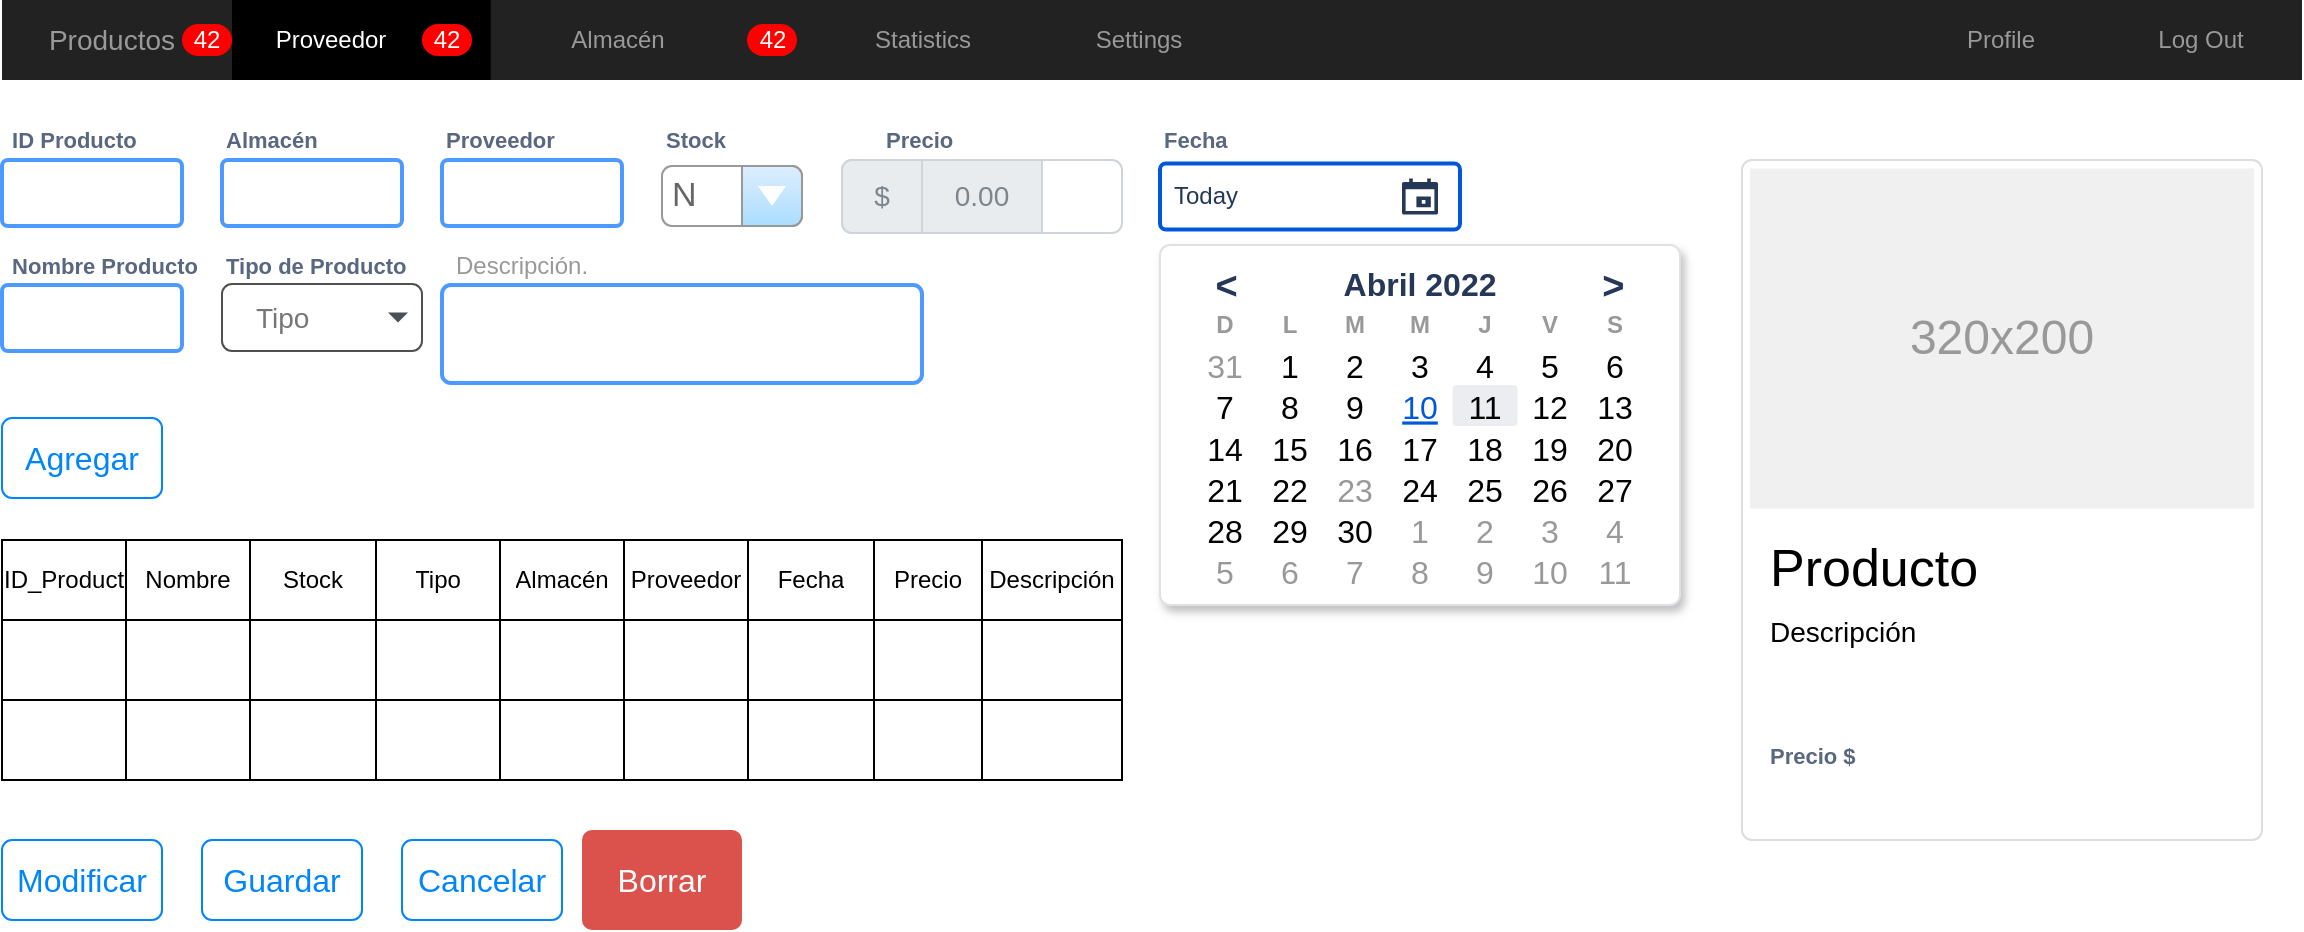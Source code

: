<mxfile version="17.4.6" type="device" pages="3"><diagram name="Productos" id="c9db0220-8083-56f3-ca83-edcdcd058819"><mxGraphModel dx="1422" dy="794" grid="1" gridSize="10" guides="1" tooltips="1" connect="1" arrows="1" fold="1" page="1" pageScale="1.5" pageWidth="826" pageHeight="1169" background="none" math="0" shadow="0"><root><mxCell id="0" style=";html=1;"/><mxCell id="1" style=";html=1;" parent="0"/><mxCell id="3d76a8aef4d5c911-1" value="" style="html=1;shadow=0;dashed=0;shape=mxgraph.bootstrap.rect;fillColor=#222222;strokeColor=none;whiteSpace=wrap;rounded=0;fontSize=12;fontColor=#000000;align=center;" parent="1" vertex="1"><mxGeometry x="40" y="70" width="1150" height="40" as="geometry"/></mxCell><mxCell id="3d76a8aef4d5c911-2" value="Productos" style="html=1;shadow=0;dashed=0;fillColor=none;strokeColor=none;shape=mxgraph.bootstrap.rect;fontColor=#999999;fontSize=14;whiteSpace=wrap;" parent="3d76a8aef4d5c911-1" vertex="1"><mxGeometry width="110" height="40" as="geometry"/></mxCell><mxCell id="3d76a8aef4d5c911-3" value="Proveedor" style="html=1;shadow=0;dashed=0;shape=mxgraph.bootstrap.rect;fillColor=#000000;strokeColor=none;fontColor=#ffffff;spacingRight=30;whiteSpace=wrap;" parent="3d76a8aef4d5c911-1" vertex="1"><mxGeometry x="115" width="129.375" height="40" as="geometry"/></mxCell><mxCell id="3d76a8aef4d5c911-5" value="Almacén" style="html=1;shadow=0;dashed=0;fillColor=none;strokeColor=none;shape=mxgraph.bootstrap.rect;fontColor=#999999;spacingRight=30;whiteSpace=wrap;" parent="3d76a8aef4d5c911-1" vertex="1"><mxGeometry x="244.375" width="158.125" height="40" as="geometry"/></mxCell><mxCell id="3d76a8aef4d5c911-6" value="42" style="html=1;shadow=0;dashed=0;shape=mxgraph.bootstrap.rrect;rSize=8;fillColor=#ff0000;strokeColor=none;fontColor=#ffffff;whiteSpace=wrap;" parent="3d76a8aef4d5c911-5" vertex="1"><mxGeometry x="1" y="0.5" width="25" height="16" relative="1" as="geometry"><mxPoint x="-30" y="-8" as="offset"/></mxGeometry></mxCell><mxCell id="3d76a8aef4d5c911-7" value="Statistics" style="html=1;shadow=0;dashed=0;fillColor=none;strokeColor=none;shape=mxgraph.bootstrap.rect;fontColor=#999999;whiteSpace=wrap;" parent="3d76a8aef4d5c911-1" vertex="1"><mxGeometry x="402.5" width="115" height="40" as="geometry"/></mxCell><mxCell id="3d76a8aef4d5c911-8" value="Settings" style="html=1;shadow=0;dashed=0;fillColor=none;strokeColor=none;shape=mxgraph.bootstrap.rect;fontColor=#999999;whiteSpace=wrap;" parent="3d76a8aef4d5c911-1" vertex="1"><mxGeometry x="517.5" width="100.625" height="40" as="geometry"/></mxCell><mxCell id="3d76a8aef4d5c911-9" value="Profile" style="html=1;shadow=0;dashed=0;fillColor=none;strokeColor=none;shape=mxgraph.bootstrap.rect;fontColor=#999999;whiteSpace=wrap;" parent="3d76a8aef4d5c911-1" vertex="1"><mxGeometry x="948.75" width="100.625" height="40" as="geometry"/></mxCell><mxCell id="3d76a8aef4d5c911-10" value="Log Out" style="html=1;shadow=0;dashed=0;fillColor=none;strokeColor=none;shape=mxgraph.bootstrap.rect;fontColor=#999999;whiteSpace=wrap;" parent="3d76a8aef4d5c911-1" vertex="1"><mxGeometry x="1049.375" width="100.625" height="40" as="geometry"/></mxCell><mxCell id="p_bVKyotFY0TmZ3W0CLr-1" value="42" style="html=1;shadow=0;dashed=0;shape=mxgraph.bootstrap.rrect;rSize=8;fillColor=#ff0000;strokeColor=none;fontColor=#ffffff;whiteSpace=wrap;" parent="3d76a8aef4d5c911-1" vertex="1"><mxGeometry x="210" y="12" width="25" height="16" as="geometry"/></mxCell><mxCell id="p_bVKyotFY0TmZ3W0CLr-2" value="42" style="html=1;shadow=0;dashed=0;shape=mxgraph.bootstrap.rrect;rSize=8;fillColor=#ff0000;strokeColor=none;fontColor=#ffffff;whiteSpace=wrap;" parent="3d76a8aef4d5c911-1" vertex="1"><mxGeometry x="90" y="12" width="25" height="16" as="geometry"/></mxCell><mxCell id="3d76a8aef4d5c911-11" value="" style="html=1;shadow=0;dashed=0;shape=mxgraph.bootstrap.rrect;rSize=5;strokeColor=#dddddd;rounded=0;fontSize=12;align=center;" parent="1" vertex="1"><mxGeometry x="910" y="150" width="260" height="340" as="geometry"/></mxCell><mxCell id="3d76a8aef4d5c911-12" value="320x200" style="shape=rect;fontSize=24;fillColor=#f0f0f0;strokeColor=none;fontColor=#999999;whiteSpace=wrap;" parent="3d76a8aef4d5c911-11" vertex="1"><mxGeometry x="3.939" y="4.25" width="252.121" height="170" as="geometry"/></mxCell><mxCell id="3d76a8aef4d5c911-13" value="Producto" style="html=1;shadow=0;dashed=0;shape=mxgraph.bootstrap.anchor;fontSize=26;align=left;whiteSpace=wrap;" parent="3d76a8aef4d5c911-11" vertex="1"><mxGeometry x="11.818" y="187" width="236.364" height="34" as="geometry"/></mxCell><mxCell id="3d76a8aef4d5c911-14" value="Descripción" style="html=1;shadow=0;dashed=0;shape=mxgraph.bootstrap.anchor;strokeColor=#dddddd;whiteSpace=wrap;align=left;verticalAlign=top;fontSize=14;whiteSpace=wrap;" parent="3d76a8aef4d5c911-11" vertex="1"><mxGeometry x="11.818" y="221" width="236.364" height="68" as="geometry"/></mxCell><mxCell id="v5cO6T6lNeG1Zr_Xgu3q-2" value="Precio $" style="fillColor=none;strokeColor=none;html=1;fontSize=11;fontStyle=0;align=left;fontColor=#596780;fontStyle=1;fontSize=11" parent="3d76a8aef4d5c911-11" vertex="1"><mxGeometry x="11.818" y="289" width="55.152" height="17" as="geometry"/></mxCell><mxCell id="3d76a8aef4d5c911-23" value="Descripción.&lt;span style=&quot;white-space: pre&quot;&gt;&#9;&lt;/span&gt;&amp;nbsp;" style="html=1;shadow=0;dashed=0;shape=mxgraph.bootstrap.rect;strokeColor=none;fillColor=none;fontColor=#999999;align=left;spacingLeft=5;whiteSpace=wrap;rounded=0;" parent="1" vertex="1"><mxGeometry x="260" y="192.5" width="80" height="20" as="geometry"/></mxCell><mxCell id="3d76a8aef4d5c911-53" value="Borrar" style="html=1;shadow=0;dashed=0;shape=mxgraph.bootstrap.rrect;align=center;rSize=5;strokeColor=none;fillColor=#DB524C;fontColor=#ffffff;fontSize=16;whiteSpace=wrap;rounded=0;" parent="1" vertex="1"><mxGeometry x="330" y="485" width="80" height="50" as="geometry"/></mxCell><mxCell id="Zh9Nv1iVombWXEhlN63s-5" value="Today" style="rounded=1;arcSize=9;fillColor=#ffffff;align=left;spacingLeft=5;strokeColor=#0057D8;html=1;strokeWidth=2;fontColor=#253858;fontSize=12" parent="1" vertex="1"><mxGeometry x="619" y="151.75" width="150" height="33" as="geometry"/></mxCell><mxCell id="Zh9Nv1iVombWXEhlN63s-6" value="" style="shape=mxgraph.gmdl.calendar;fillColor=#253858;strokeColor=none" parent="Zh9Nv1iVombWXEhlN63s-5" vertex="1"><mxGeometry x="1" y="0.5" width="18" height="18" relative="1" as="geometry"><mxPoint x="-29" y="-9" as="offset"/></mxGeometry></mxCell><mxCell id="Zh9Nv1iVombWXEhlN63s-7" value="" style="shape=mxgraph.mockup.forms.rrect;rSize=5;strokeColor=#DFE1E5;fillColor=#ffffff;shadow=1" parent="1" vertex="1"><mxGeometry x="619" y="192.5" width="260" height="180" as="geometry"/></mxCell><mxCell id="Zh9Nv1iVombWXEhlN63s-8" value="Abril 2022" style="strokeColor=none;fillColor=none;fontColor=#253858;fontSize=16;fontStyle=1" parent="Zh9Nv1iVombWXEhlN63s-7" vertex="1"><mxGeometry x="48.75" y="8.229" width="162.5" height="20.571" as="geometry"/></mxCell><mxCell id="Zh9Nv1iVombWXEhlN63s-9" value="&lt;" style="strokeColor=none;fillColor=none;fontColor=#253858;fontSize=19;fontStyle=1;" parent="Zh9Nv1iVombWXEhlN63s-7" vertex="1"><mxGeometry x="13" y="8.229" width="40.625" height="20.571" as="geometry"/></mxCell><mxCell id="Zh9Nv1iVombWXEhlN63s-10" value="&gt;" style="strokeColor=none;fillColor=none;fontColor=#253858;fontSize=19;fontStyle=1;" parent="Zh9Nv1iVombWXEhlN63s-7" vertex="1"><mxGeometry x="206.375" y="8.229" width="40.625" height="20.571" as="geometry"/></mxCell><mxCell id="Zh9Nv1iVombWXEhlN63s-11" value="D" style="strokeColor=none;fillColor=none;fontColor=#999999;fontSize=12;fontStyle=1" parent="Zh9Nv1iVombWXEhlN63s-7" vertex="1"><mxGeometry x="16.25" y="28.8" width="32.5" height="20.571" as="geometry"/></mxCell><mxCell id="Zh9Nv1iVombWXEhlN63s-12" value="L" style="strokeColor=none;fillColor=none;fontColor=#999999;fontSize=12;fontStyle=1" parent="Zh9Nv1iVombWXEhlN63s-7" vertex="1"><mxGeometry x="48.75" y="28.8" width="32.5" height="20.571" as="geometry"/></mxCell><mxCell id="Zh9Nv1iVombWXEhlN63s-13" value="M" style="strokeColor=none;fillColor=none;fontColor=#999999;fontSize=12;fontStyle=1" parent="Zh9Nv1iVombWXEhlN63s-7" vertex="1"><mxGeometry x="81.25" y="28.8" width="32.5" height="20.571" as="geometry"/></mxCell><mxCell id="Zh9Nv1iVombWXEhlN63s-14" value="M" style="strokeColor=none;fillColor=none;fontColor=#999999;fontSize=12;fontStyle=1" parent="Zh9Nv1iVombWXEhlN63s-7" vertex="1"><mxGeometry x="113.75" y="28.8" width="32.5" height="20.571" as="geometry"/></mxCell><mxCell id="Zh9Nv1iVombWXEhlN63s-15" value="J" style="strokeColor=none;fillColor=none;fontColor=#999999;fontSize=12;fontStyle=1" parent="Zh9Nv1iVombWXEhlN63s-7" vertex="1"><mxGeometry x="146.25" y="28.8" width="32.5" height="20.571" as="geometry"/></mxCell><mxCell id="Zh9Nv1iVombWXEhlN63s-16" value="V" style="strokeColor=none;fillColor=none;fontColor=#999999;fontSize=12;fontStyle=1" parent="Zh9Nv1iVombWXEhlN63s-7" vertex="1"><mxGeometry x="178.75" y="28.8" width="32.5" height="20.571" as="geometry"/></mxCell><mxCell id="Zh9Nv1iVombWXEhlN63s-17" value="S" style="strokeColor=none;fillColor=none;fontColor=#999999;fontSize=12;fontStyle=1" parent="Zh9Nv1iVombWXEhlN63s-7" vertex="1"><mxGeometry x="211.25" y="28.8" width="32.5" height="20.571" as="geometry"/></mxCell><mxCell id="Zh9Nv1iVombWXEhlN63s-18" value="31" style="strokeColor=none;fillColor=none;fontColor=#999999;fontSize=16" parent="Zh9Nv1iVombWXEhlN63s-7" vertex="1"><mxGeometry x="16.25" y="49.371" width="32.5" height="20.571" as="geometry"/></mxCell><mxCell id="Zh9Nv1iVombWXEhlN63s-19" value="1" style="strokeColor=none;fillColor=none;fontColor=#000000;fontSize=16" parent="Zh9Nv1iVombWXEhlN63s-7" vertex="1"><mxGeometry x="48.75" y="49.371" width="32.5" height="20.571" as="geometry"/></mxCell><mxCell id="Zh9Nv1iVombWXEhlN63s-20" value="2" style="strokeColor=none;fillColor=none;fontColor=#000000;fontSize=16" parent="Zh9Nv1iVombWXEhlN63s-7" vertex="1"><mxGeometry x="81.25" y="49.371" width="32.5" height="20.571" as="geometry"/></mxCell><mxCell id="Zh9Nv1iVombWXEhlN63s-21" value="3" style="strokeColor=none;fillColor=none;fontColor=#000000;fontSize=16" parent="Zh9Nv1iVombWXEhlN63s-7" vertex="1"><mxGeometry x="113.75" y="49.371" width="32.5" height="20.571" as="geometry"/></mxCell><mxCell id="Zh9Nv1iVombWXEhlN63s-22" value="4" style="strokeColor=none;fillColor=none;fontColor=#000000;fontSize=16" parent="Zh9Nv1iVombWXEhlN63s-7" vertex="1"><mxGeometry x="146.25" y="49.371" width="32.5" height="20.571" as="geometry"/></mxCell><mxCell id="Zh9Nv1iVombWXEhlN63s-23" value="5" style="strokeColor=none;fillColor=none;fontColor=#000000;fontSize=16" parent="Zh9Nv1iVombWXEhlN63s-7" vertex="1"><mxGeometry x="178.75" y="49.371" width="32.5" height="20.571" as="geometry"/></mxCell><mxCell id="Zh9Nv1iVombWXEhlN63s-24" value="6" style="strokeColor=none;fillColor=none;fontColor=#000000;fontSize=16" parent="Zh9Nv1iVombWXEhlN63s-7" vertex="1"><mxGeometry x="211.25" y="49.371" width="32.5" height="20.571" as="geometry"/></mxCell><mxCell id="Zh9Nv1iVombWXEhlN63s-25" value="7" style="strokeColor=none;fillColor=none;fontColor=#000000;fontSize=16" parent="Zh9Nv1iVombWXEhlN63s-7" vertex="1"><mxGeometry x="16.25" y="69.943" width="32.5" height="20.571" as="geometry"/></mxCell><mxCell id="Zh9Nv1iVombWXEhlN63s-26" value="8" style="strokeColor=none;fillColor=none;fontColor=#000000;fontSize=16" parent="Zh9Nv1iVombWXEhlN63s-7" vertex="1"><mxGeometry x="48.75" y="69.943" width="32.5" height="20.571" as="geometry"/></mxCell><mxCell id="Zh9Nv1iVombWXEhlN63s-27" value="9" style="strokeColor=none;fillColor=none;fontColor=#000000;fontSize=16" parent="Zh9Nv1iVombWXEhlN63s-7" vertex="1"><mxGeometry x="81.25" y="69.943" width="32.5" height="20.571" as="geometry"/></mxCell><mxCell id="Zh9Nv1iVombWXEhlN63s-28" value="10" style="strokeColor=none;fillColor=none;fontColor=#0057D8;fontSize=16;fontStyle=4" parent="Zh9Nv1iVombWXEhlN63s-7" vertex="1"><mxGeometry x="113.75" y="69.943" width="32.5" height="20.571" as="geometry"/></mxCell><mxCell id="Zh9Nv1iVombWXEhlN63s-29" value="11" style="strokeColor=none;fillColor=#ECEDF0;fontColor=#000000;fontSize=16;rounded=1;arcSize=10" parent="Zh9Nv1iVombWXEhlN63s-7" vertex="1"><mxGeometry x="146.25" y="69.943" width="32.5" height="20.571" as="geometry"/></mxCell><mxCell id="Zh9Nv1iVombWXEhlN63s-30" value="12" style="strokeColor=none;fillColor=none;fontColor=#000000;fontSize=16" parent="Zh9Nv1iVombWXEhlN63s-7" vertex="1"><mxGeometry x="178.75" y="69.943" width="32.5" height="20.571" as="geometry"/></mxCell><mxCell id="Zh9Nv1iVombWXEhlN63s-31" value="13" style="strokeColor=none;fillColor=none;fontColor=#000000;fontSize=16" parent="Zh9Nv1iVombWXEhlN63s-7" vertex="1"><mxGeometry x="211.25" y="69.943" width="32.5" height="20.571" as="geometry"/></mxCell><mxCell id="Zh9Nv1iVombWXEhlN63s-32" value="14" style="strokeColor=none;fillColor=none;fontColor=#000000;fontSize=16" parent="Zh9Nv1iVombWXEhlN63s-7" vertex="1"><mxGeometry x="16.25" y="90.514" width="32.5" height="20.571" as="geometry"/></mxCell><mxCell id="Zh9Nv1iVombWXEhlN63s-33" value="15" style="strokeColor=none;fillColor=none;fontColor=#000000;fontSize=16" parent="Zh9Nv1iVombWXEhlN63s-7" vertex="1"><mxGeometry x="48.75" y="90.514" width="32.5" height="20.571" as="geometry"/></mxCell><mxCell id="Zh9Nv1iVombWXEhlN63s-34" value="16" style="strokeColor=none;fillColor=none;fontColor=#000000;fontSize=16" parent="Zh9Nv1iVombWXEhlN63s-7" vertex="1"><mxGeometry x="81.25" y="90.514" width="32.5" height="20.571" as="geometry"/></mxCell><mxCell id="Zh9Nv1iVombWXEhlN63s-35" value="17" style="strokeColor=none;fillColor=none;fontColor=#000000;fontSize=16" parent="Zh9Nv1iVombWXEhlN63s-7" vertex="1"><mxGeometry x="113.75" y="90.514" width="32.5" height="20.571" as="geometry"/></mxCell><mxCell id="Zh9Nv1iVombWXEhlN63s-36" value="18" style="strokeColor=none;fillColor=none;fontColor=#000000;fontSize=16" parent="Zh9Nv1iVombWXEhlN63s-7" vertex="1"><mxGeometry x="146.25" y="90.514" width="32.5" height="20.571" as="geometry"/></mxCell><mxCell id="Zh9Nv1iVombWXEhlN63s-37" value="19" style="strokeColor=none;fillColor=none;fontColor=#000000;fontSize=16" parent="Zh9Nv1iVombWXEhlN63s-7" vertex="1"><mxGeometry x="178.75" y="90.514" width="32.5" height="20.571" as="geometry"/></mxCell><mxCell id="Zh9Nv1iVombWXEhlN63s-38" value="20" style="strokeColor=none;fillColor=none;fontColor=#000000;fontSize=16" parent="Zh9Nv1iVombWXEhlN63s-7" vertex="1"><mxGeometry x="211.25" y="90.514" width="32.5" height="20.571" as="geometry"/></mxCell><mxCell id="Zh9Nv1iVombWXEhlN63s-39" value="21" style="strokeColor=none;fillColor=none;fontColor=#000000;fontSize=16" parent="Zh9Nv1iVombWXEhlN63s-7" vertex="1"><mxGeometry x="16.25" y="111.086" width="32.5" height="20.571" as="geometry"/></mxCell><mxCell id="Zh9Nv1iVombWXEhlN63s-40" value="22" style="strokeColor=none;fillColor=none;fontColor=#000000;fontSize=16" parent="Zh9Nv1iVombWXEhlN63s-7" vertex="1"><mxGeometry x="48.75" y="111.086" width="32.5" height="20.571" as="geometry"/></mxCell><mxCell id="Zh9Nv1iVombWXEhlN63s-41" value="23" style="strokeColor=none;fillColor=none;fontColor=#999999;fontSize=16" parent="Zh9Nv1iVombWXEhlN63s-7" vertex="1"><mxGeometry x="81.25" y="111.086" width="32.5" height="20.571" as="geometry"/></mxCell><mxCell id="Zh9Nv1iVombWXEhlN63s-42" value="24" style="strokeColor=none;fillColor=none;fontColor=#000000;fontSize=16" parent="Zh9Nv1iVombWXEhlN63s-7" vertex="1"><mxGeometry x="113.75" y="111.086" width="32.5" height="20.571" as="geometry"/></mxCell><mxCell id="Zh9Nv1iVombWXEhlN63s-43" value="25" style="strokeColor=none;fillColor=none;fontColor=#000000;fontSize=16" parent="Zh9Nv1iVombWXEhlN63s-7" vertex="1"><mxGeometry x="146.25" y="111.086" width="32.5" height="20.571" as="geometry"/></mxCell><mxCell id="Zh9Nv1iVombWXEhlN63s-44" value="26" style="strokeColor=none;fillColor=none;fontColor=#000000;fontSize=16" parent="Zh9Nv1iVombWXEhlN63s-7" vertex="1"><mxGeometry x="178.75" y="111.086" width="32.5" height="20.571" as="geometry"/></mxCell><mxCell id="Zh9Nv1iVombWXEhlN63s-45" value="27" style="strokeColor=none;fillColor=none;fontColor=#000000;fontSize=16" parent="Zh9Nv1iVombWXEhlN63s-7" vertex="1"><mxGeometry x="211.25" y="111.086" width="32.5" height="20.571" as="geometry"/></mxCell><mxCell id="Zh9Nv1iVombWXEhlN63s-46" value="28" style="strokeColor=none;fillColor=none;fontColor=#000000;fontSize=16" parent="Zh9Nv1iVombWXEhlN63s-7" vertex="1"><mxGeometry x="16.25" y="131.657" width="32.5" height="20.571" as="geometry"/></mxCell><mxCell id="Zh9Nv1iVombWXEhlN63s-47" value="29" style="strokeColor=none;fillColor=none;fontColor=#000000;fontSize=16" parent="Zh9Nv1iVombWXEhlN63s-7" vertex="1"><mxGeometry x="48.75" y="131.657" width="32.5" height="20.571" as="geometry"/></mxCell><mxCell id="Zh9Nv1iVombWXEhlN63s-48" value="30" style="strokeColor=none;fillColor=none;fontColor=#000000;fontSize=16" parent="Zh9Nv1iVombWXEhlN63s-7" vertex="1"><mxGeometry x="81.25" y="131.657" width="32.5" height="20.571" as="geometry"/></mxCell><mxCell id="Zh9Nv1iVombWXEhlN63s-49" value="1" style="strokeColor=none;fillColor=none;fontColor=#999999;fontSize=16" parent="Zh9Nv1iVombWXEhlN63s-7" vertex="1"><mxGeometry x="113.75" y="131.657" width="32.5" height="20.571" as="geometry"/></mxCell><mxCell id="Zh9Nv1iVombWXEhlN63s-50" value="2" style="strokeColor=none;fillColor=none;fontColor=#999999;fontSize=16" parent="Zh9Nv1iVombWXEhlN63s-7" vertex="1"><mxGeometry x="146.25" y="131.657" width="32.5" height="20.571" as="geometry"/></mxCell><mxCell id="Zh9Nv1iVombWXEhlN63s-51" value="3" style="strokeColor=none;fillColor=none;fontColor=#999999;fontSize=16" parent="Zh9Nv1iVombWXEhlN63s-7" vertex="1"><mxGeometry x="178.75" y="131.657" width="32.5" height="20.571" as="geometry"/></mxCell><mxCell id="Zh9Nv1iVombWXEhlN63s-52" value="4" style="strokeColor=none;fillColor=none;fontColor=#999999;fontSize=16" parent="Zh9Nv1iVombWXEhlN63s-7" vertex="1"><mxGeometry x="211.25" y="131.657" width="32.5" height="20.571" as="geometry"/></mxCell><mxCell id="Zh9Nv1iVombWXEhlN63s-53" value="5" style="strokeColor=none;fillColor=none;fontColor=#999999;fontSize=16" parent="Zh9Nv1iVombWXEhlN63s-7" vertex="1"><mxGeometry x="16.25" y="152.229" width="32.5" height="20.571" as="geometry"/></mxCell><mxCell id="Zh9Nv1iVombWXEhlN63s-54" value="6" style="strokeColor=none;fillColor=none;fontColor=#999999;fontSize=16" parent="Zh9Nv1iVombWXEhlN63s-7" vertex="1"><mxGeometry x="48.75" y="152.229" width="32.5" height="20.571" as="geometry"/></mxCell><mxCell id="Zh9Nv1iVombWXEhlN63s-55" value="7" style="strokeColor=none;fillColor=none;fontColor=#999999;fontSize=16" parent="Zh9Nv1iVombWXEhlN63s-7" vertex="1"><mxGeometry x="81.25" y="152.229" width="32.5" height="20.571" as="geometry"/></mxCell><mxCell id="Zh9Nv1iVombWXEhlN63s-56" value="8" style="strokeColor=none;fillColor=none;fontColor=#999999;fontSize=16" parent="Zh9Nv1iVombWXEhlN63s-7" vertex="1"><mxGeometry x="113.75" y="152.229" width="32.5" height="20.571" as="geometry"/></mxCell><mxCell id="Zh9Nv1iVombWXEhlN63s-57" value="9" style="strokeColor=none;fillColor=none;fontColor=#999999;fontSize=16" parent="Zh9Nv1iVombWXEhlN63s-7" vertex="1"><mxGeometry x="146.25" y="152.229" width="32.5" height="20.571" as="geometry"/></mxCell><mxCell id="Zh9Nv1iVombWXEhlN63s-58" value="10" style="strokeColor=none;fillColor=none;fontColor=#999999;fontSize=16" parent="Zh9Nv1iVombWXEhlN63s-7" vertex="1"><mxGeometry x="178.75" y="152.229" width="32.5" height="20.571" as="geometry"/></mxCell><mxCell id="Zh9Nv1iVombWXEhlN63s-59" value="11" style="strokeColor=none;fillColor=none;fontColor=#999999;fontSize=16" parent="Zh9Nv1iVombWXEhlN63s-7" vertex="1"><mxGeometry x="211.25" y="152.229" width="32.5" height="20.571" as="geometry"/></mxCell><mxCell id="Zh9Nv1iVombWXEhlN63s-65" value="&amp;nbsp;ID Producto" style="fillColor=none;strokeColor=none;html=1;fontSize=11;fontStyle=0;align=left;fontColor=#596780;fontStyle=1;fontSize=11" parent="1" vertex="1"><mxGeometry x="40" y="130" width="70" height="20" as="geometry"/></mxCell><mxCell id="Zh9Nv1iVombWXEhlN63s-66" value="" style="rounded=1;arcSize=9;align=left;spacingLeft=5;strokeColor=#4C9AFF;html=1;strokeWidth=2;fontSize=12" parent="1" vertex="1"><mxGeometry x="40" y="150" width="90" height="33" as="geometry"/></mxCell><mxCell id="Zh9Nv1iVombWXEhlN63s-67" value="Almacén&lt;span style=&quot;white-space: pre&quot;&gt;&#9;&lt;/span&gt;" style="fillColor=none;strokeColor=none;html=1;fontSize=11;fontStyle=0;align=left;fontColor=#596780;fontStyle=1;fontSize=11" parent="1" vertex="1"><mxGeometry x="150" y="130" width="80" height="20" as="geometry"/></mxCell><mxCell id="Zh9Nv1iVombWXEhlN63s-68" value="" style="rounded=1;arcSize=9;align=left;spacingLeft=5;strokeColor=#4C9AFF;html=1;strokeWidth=2;fontSize=12" parent="1" vertex="1"><mxGeometry x="150" y="150" width="90" height="33" as="geometry"/></mxCell><mxCell id="Zh9Nv1iVombWXEhlN63s-70" value="Proveedor" style="fillColor=none;strokeColor=none;html=1;fontSize=11;fontStyle=0;align=left;fontColor=#596780;fontStyle=1;fontSize=11" parent="1" vertex="1"><mxGeometry x="260" y="130" width="80" height="20" as="geometry"/></mxCell><mxCell id="Zh9Nv1iVombWXEhlN63s-71" value="" style="rounded=1;arcSize=9;align=left;spacingLeft=5;strokeColor=#4C9AFF;html=1;strokeWidth=2;fontSize=12" parent="1" vertex="1"><mxGeometry x="260" y="150" width="90" height="33" as="geometry"/></mxCell><mxCell id="Zh9Nv1iVombWXEhlN63s-72" value="Fecha" style="fillColor=none;strokeColor=none;html=1;fontSize=11;fontStyle=0;align=left;fontColor=#596780;fontStyle=1;fontSize=11" parent="1" vertex="1"><mxGeometry x="619" y="130" width="80" height="20" as="geometry"/></mxCell><mxCell id="Zh9Nv1iVombWXEhlN63s-73" value="Stock" style="fillColor=none;strokeColor=none;html=1;fontSize=11;fontStyle=0;align=left;fontColor=#596780;fontStyle=1;fontSize=11" parent="1" vertex="1"><mxGeometry x="370" y="130" width="80" height="20" as="geometry"/></mxCell><mxCell id="Zh9Nv1iVombWXEhlN63s-77" value="Precio" style="fillColor=none;strokeColor=none;html=1;fontSize=11;fontStyle=0;align=left;fontColor=#596780;fontStyle=1;fontSize=11" parent="1" vertex="1"><mxGeometry x="480" y="130" width="80" height="20" as="geometry"/></mxCell><mxCell id="Zh9Nv1iVombWXEhlN63s-80" value="" style="rounded=1;arcSize=9;align=left;spacingLeft=5;strokeColor=#4C9AFF;html=1;strokeWidth=2;fontSize=12" parent="1" vertex="1"><mxGeometry x="260" y="212.5" width="240" height="49" as="geometry"/></mxCell><mxCell id="-L6e424PeVt7FqyeNGNE-2" value="N" style="strokeWidth=1;shadow=0;dashed=0;align=center;html=1;shape=mxgraph.mockup.forms.comboBox;strokeColor=#999999;fillColor=#ddeeff;align=left;fillColor2=#aaddff;mainText=;fontColor=#666666;fontSize=17;spacingLeft=3;" parent="1" vertex="1"><mxGeometry x="370" y="153" width="70" height="30" as="geometry"/></mxCell><mxCell id="-L6e424PeVt7FqyeNGNE-78" value="&amp;nbsp;Nombre Producto" style="fillColor=none;strokeColor=none;html=1;fontSize=11;fontStyle=0;align=left;fontColor=#596780;fontStyle=1;fontSize=11" parent="1" vertex="1"><mxGeometry x="40" y="192.5" width="70" height="20" as="geometry"/></mxCell><mxCell id="-L6e424PeVt7FqyeNGNE-79" value="" style="rounded=1;arcSize=9;align=left;spacingLeft=5;strokeColor=#4C9AFF;html=1;strokeWidth=2;fontSize=12" parent="1" vertex="1"><mxGeometry x="40" y="212.5" width="90" height="33" as="geometry"/></mxCell><mxCell id="-L6e424PeVt7FqyeNGNE-83" value="Tipo de Producto" style="fillColor=none;strokeColor=none;html=1;fontSize=11;fontStyle=0;align=left;fontColor=#596780;fontStyle=1;fontSize=11" parent="1" vertex="1"><mxGeometry x="150" y="192.5" width="70" height="20" as="geometry"/></mxCell><mxCell id="-L6e424PeVt7FqyeNGNE-85" value="" style="shape=table;startSize=0;container=1;collapsible=0;childLayout=tableLayout;" parent="1" vertex="1"><mxGeometry x="40" y="340" width="560" height="120" as="geometry"/></mxCell><mxCell id="-L6e424PeVt7FqyeNGNE-86" value="" style="shape=tableRow;horizontal=0;startSize=0;swimlaneHead=0;swimlaneBody=0;top=0;left=0;bottom=0;right=0;collapsible=0;dropTarget=0;fillColor=none;points=[[0,0.5],[1,0.5]];portConstraint=eastwest;" parent="-L6e424PeVt7FqyeNGNE-85" vertex="1"><mxGeometry width="560" height="40" as="geometry"/></mxCell><mxCell id="-L6e424PeVt7FqyeNGNE-87" value="ID_Producto" style="shape=partialRectangle;html=1;whiteSpace=wrap;connectable=0;overflow=hidden;fillColor=none;top=0;left=0;bottom=0;right=0;pointerEvents=1;" parent="-L6e424PeVt7FqyeNGNE-86" vertex="1"><mxGeometry width="62" height="40" as="geometry"><mxRectangle width="62" height="40" as="alternateBounds"/></mxGeometry></mxCell><mxCell id="-L6e424PeVt7FqyeNGNE-88" value="Nombre" style="shape=partialRectangle;html=1;whiteSpace=wrap;connectable=0;overflow=hidden;fillColor=none;top=0;left=0;bottom=0;right=0;pointerEvents=1;" parent="-L6e424PeVt7FqyeNGNE-86" vertex="1"><mxGeometry x="62" width="62" height="40" as="geometry"><mxRectangle width="62" height="40" as="alternateBounds"/></mxGeometry></mxCell><mxCell id="-L6e424PeVt7FqyeNGNE-89" value="Stock" style="shape=partialRectangle;html=1;whiteSpace=wrap;connectable=0;overflow=hidden;fillColor=none;top=0;left=0;bottom=0;right=0;pointerEvents=1;" parent="-L6e424PeVt7FqyeNGNE-86" vertex="1"><mxGeometry x="124" width="63" height="40" as="geometry"><mxRectangle width="63" height="40" as="alternateBounds"/></mxGeometry></mxCell><mxCell id="-L6e424PeVt7FqyeNGNE-90" value="Tipo" style="shape=partialRectangle;html=1;whiteSpace=wrap;connectable=0;overflow=hidden;fillColor=none;top=0;left=0;bottom=0;right=0;pointerEvents=1;" parent="-L6e424PeVt7FqyeNGNE-86" vertex="1"><mxGeometry x="187" width="62" height="40" as="geometry"><mxRectangle width="62" height="40" as="alternateBounds"/></mxGeometry></mxCell><mxCell id="-L6e424PeVt7FqyeNGNE-91" value="Almacén" style="shape=partialRectangle;html=1;whiteSpace=wrap;connectable=0;overflow=hidden;fillColor=none;top=0;left=0;bottom=0;right=0;pointerEvents=1;" parent="-L6e424PeVt7FqyeNGNE-86" vertex="1"><mxGeometry x="249" width="62" height="40" as="geometry"><mxRectangle width="62" height="40" as="alternateBounds"/></mxGeometry></mxCell><mxCell id="-L6e424PeVt7FqyeNGNE-92" value="Proveedor" style="shape=partialRectangle;html=1;whiteSpace=wrap;connectable=0;overflow=hidden;fillColor=none;top=0;left=0;bottom=0;right=0;pointerEvents=1;" parent="-L6e424PeVt7FqyeNGNE-86" vertex="1"><mxGeometry x="311" width="62" height="40" as="geometry"><mxRectangle width="62" height="40" as="alternateBounds"/></mxGeometry></mxCell><mxCell id="-L6e424PeVt7FqyeNGNE-93" value="Fecha" style="shape=partialRectangle;html=1;whiteSpace=wrap;connectable=0;overflow=hidden;fillColor=none;top=0;left=0;bottom=0;right=0;pointerEvents=1;" parent="-L6e424PeVt7FqyeNGNE-86" vertex="1"><mxGeometry x="373" width="63" height="40" as="geometry"><mxRectangle width="63" height="40" as="alternateBounds"/></mxGeometry></mxCell><mxCell id="-L6e424PeVt7FqyeNGNE-94" value="Precio" style="shape=partialRectangle;html=1;whiteSpace=wrap;connectable=0;overflow=hidden;fillColor=none;top=0;left=0;bottom=0;right=0;pointerEvents=1;" parent="-L6e424PeVt7FqyeNGNE-86" vertex="1"><mxGeometry x="436" width="54" height="40" as="geometry"><mxRectangle width="54" height="40" as="alternateBounds"/></mxGeometry></mxCell><mxCell id="-L6e424PeVt7FqyeNGNE-95" value="Descripción" style="shape=partialRectangle;html=1;whiteSpace=wrap;connectable=0;overflow=hidden;fillColor=none;top=0;left=0;bottom=0;right=0;pointerEvents=1;" parent="-L6e424PeVt7FqyeNGNE-86" vertex="1"><mxGeometry x="490" width="70" height="40" as="geometry"><mxRectangle width="70" height="40" as="alternateBounds"/></mxGeometry></mxCell><mxCell id="-L6e424PeVt7FqyeNGNE-96" value="" style="shape=tableRow;horizontal=0;startSize=0;swimlaneHead=0;swimlaneBody=0;top=0;left=0;bottom=0;right=0;collapsible=0;dropTarget=0;fillColor=none;points=[[0,0.5],[1,0.5]];portConstraint=eastwest;" parent="-L6e424PeVt7FqyeNGNE-85" vertex="1"><mxGeometry y="40" width="560" height="40" as="geometry"/></mxCell><mxCell id="-L6e424PeVt7FqyeNGNE-97" value="" style="shape=partialRectangle;html=1;whiteSpace=wrap;connectable=0;overflow=hidden;fillColor=none;top=0;left=0;bottom=0;right=0;pointerEvents=1;" parent="-L6e424PeVt7FqyeNGNE-96" vertex="1"><mxGeometry width="62" height="40" as="geometry"><mxRectangle width="62" height="40" as="alternateBounds"/></mxGeometry></mxCell><mxCell id="-L6e424PeVt7FqyeNGNE-98" value="" style="shape=partialRectangle;html=1;whiteSpace=wrap;connectable=0;overflow=hidden;fillColor=none;top=0;left=0;bottom=0;right=0;pointerEvents=1;" parent="-L6e424PeVt7FqyeNGNE-96" vertex="1"><mxGeometry x="62" width="62" height="40" as="geometry"><mxRectangle width="62" height="40" as="alternateBounds"/></mxGeometry></mxCell><mxCell id="-L6e424PeVt7FqyeNGNE-99" value="" style="shape=partialRectangle;html=1;whiteSpace=wrap;connectable=0;overflow=hidden;fillColor=none;top=0;left=0;bottom=0;right=0;pointerEvents=1;" parent="-L6e424PeVt7FqyeNGNE-96" vertex="1"><mxGeometry x="124" width="63" height="40" as="geometry"><mxRectangle width="63" height="40" as="alternateBounds"/></mxGeometry></mxCell><mxCell id="-L6e424PeVt7FqyeNGNE-100" value="" style="shape=partialRectangle;html=1;whiteSpace=wrap;connectable=0;overflow=hidden;fillColor=none;top=0;left=0;bottom=0;right=0;pointerEvents=1;" parent="-L6e424PeVt7FqyeNGNE-96" vertex="1"><mxGeometry x="187" width="62" height="40" as="geometry"><mxRectangle width="62" height="40" as="alternateBounds"/></mxGeometry></mxCell><mxCell id="-L6e424PeVt7FqyeNGNE-101" value="" style="shape=partialRectangle;html=1;whiteSpace=wrap;connectable=0;overflow=hidden;fillColor=none;top=0;left=0;bottom=0;right=0;pointerEvents=1;" parent="-L6e424PeVt7FqyeNGNE-96" vertex="1"><mxGeometry x="249" width="62" height="40" as="geometry"><mxRectangle width="62" height="40" as="alternateBounds"/></mxGeometry></mxCell><mxCell id="-L6e424PeVt7FqyeNGNE-102" value="" style="shape=partialRectangle;html=1;whiteSpace=wrap;connectable=0;overflow=hidden;fillColor=none;top=0;left=0;bottom=0;right=0;pointerEvents=1;" parent="-L6e424PeVt7FqyeNGNE-96" vertex="1"><mxGeometry x="311" width="62" height="40" as="geometry"><mxRectangle width="62" height="40" as="alternateBounds"/></mxGeometry></mxCell><mxCell id="-L6e424PeVt7FqyeNGNE-103" value="" style="shape=partialRectangle;html=1;whiteSpace=wrap;connectable=0;overflow=hidden;fillColor=none;top=0;left=0;bottom=0;right=0;pointerEvents=1;" parent="-L6e424PeVt7FqyeNGNE-96" vertex="1"><mxGeometry x="373" width="63" height="40" as="geometry"><mxRectangle width="63" height="40" as="alternateBounds"/></mxGeometry></mxCell><mxCell id="-L6e424PeVt7FqyeNGNE-104" value="" style="shape=partialRectangle;html=1;whiteSpace=wrap;connectable=0;overflow=hidden;fillColor=none;top=0;left=0;bottom=0;right=0;pointerEvents=1;" parent="-L6e424PeVt7FqyeNGNE-96" vertex="1"><mxGeometry x="436" width="54" height="40" as="geometry"><mxRectangle width="54" height="40" as="alternateBounds"/></mxGeometry></mxCell><mxCell id="-L6e424PeVt7FqyeNGNE-105" value="" style="shape=partialRectangle;html=1;whiteSpace=wrap;connectable=0;overflow=hidden;fillColor=none;top=0;left=0;bottom=0;right=0;pointerEvents=1;" parent="-L6e424PeVt7FqyeNGNE-96" vertex="1"><mxGeometry x="490" width="70" height="40" as="geometry"><mxRectangle width="70" height="40" as="alternateBounds"/></mxGeometry></mxCell><mxCell id="-L6e424PeVt7FqyeNGNE-106" value="" style="shape=tableRow;horizontal=0;startSize=0;swimlaneHead=0;swimlaneBody=0;top=0;left=0;bottom=0;right=0;collapsible=0;dropTarget=0;fillColor=none;points=[[0,0.5],[1,0.5]];portConstraint=eastwest;" parent="-L6e424PeVt7FqyeNGNE-85" vertex="1"><mxGeometry y="80" width="560" height="40" as="geometry"/></mxCell><mxCell id="-L6e424PeVt7FqyeNGNE-107" value="" style="shape=partialRectangle;html=1;whiteSpace=wrap;connectable=0;overflow=hidden;fillColor=none;top=0;left=0;bottom=0;right=0;pointerEvents=1;" parent="-L6e424PeVt7FqyeNGNE-106" vertex="1"><mxGeometry width="62" height="40" as="geometry"><mxRectangle width="62" height="40" as="alternateBounds"/></mxGeometry></mxCell><mxCell id="-L6e424PeVt7FqyeNGNE-108" value="" style="shape=partialRectangle;html=1;whiteSpace=wrap;connectable=0;overflow=hidden;fillColor=none;top=0;left=0;bottom=0;right=0;pointerEvents=1;" parent="-L6e424PeVt7FqyeNGNE-106" vertex="1"><mxGeometry x="62" width="62" height="40" as="geometry"><mxRectangle width="62" height="40" as="alternateBounds"/></mxGeometry></mxCell><mxCell id="-L6e424PeVt7FqyeNGNE-109" value="" style="shape=partialRectangle;html=1;whiteSpace=wrap;connectable=0;overflow=hidden;fillColor=none;top=0;left=0;bottom=0;right=0;pointerEvents=1;" parent="-L6e424PeVt7FqyeNGNE-106" vertex="1"><mxGeometry x="124" width="63" height="40" as="geometry"><mxRectangle width="63" height="40" as="alternateBounds"/></mxGeometry></mxCell><mxCell id="-L6e424PeVt7FqyeNGNE-110" value="" style="shape=partialRectangle;html=1;whiteSpace=wrap;connectable=0;overflow=hidden;fillColor=none;top=0;left=0;bottom=0;right=0;pointerEvents=1;" parent="-L6e424PeVt7FqyeNGNE-106" vertex="1"><mxGeometry x="187" width="62" height="40" as="geometry"><mxRectangle width="62" height="40" as="alternateBounds"/></mxGeometry></mxCell><mxCell id="-L6e424PeVt7FqyeNGNE-111" value="" style="shape=partialRectangle;html=1;whiteSpace=wrap;connectable=0;overflow=hidden;fillColor=none;top=0;left=0;bottom=0;right=0;pointerEvents=1;" parent="-L6e424PeVt7FqyeNGNE-106" vertex="1"><mxGeometry x="249" width="62" height="40" as="geometry"><mxRectangle width="62" height="40" as="alternateBounds"/></mxGeometry></mxCell><mxCell id="-L6e424PeVt7FqyeNGNE-112" value="" style="shape=partialRectangle;html=1;whiteSpace=wrap;connectable=0;overflow=hidden;fillColor=none;top=0;left=0;bottom=0;right=0;pointerEvents=1;" parent="-L6e424PeVt7FqyeNGNE-106" vertex="1"><mxGeometry x="311" width="62" height="40" as="geometry"><mxRectangle width="62" height="40" as="alternateBounds"/></mxGeometry></mxCell><mxCell id="-L6e424PeVt7FqyeNGNE-113" value="" style="shape=partialRectangle;html=1;whiteSpace=wrap;connectable=0;overflow=hidden;fillColor=none;top=0;left=0;bottom=0;right=0;pointerEvents=1;" parent="-L6e424PeVt7FqyeNGNE-106" vertex="1"><mxGeometry x="373" width="63" height="40" as="geometry"><mxRectangle width="63" height="40" as="alternateBounds"/></mxGeometry></mxCell><mxCell id="-L6e424PeVt7FqyeNGNE-114" value="" style="shape=partialRectangle;html=1;whiteSpace=wrap;connectable=0;overflow=hidden;fillColor=none;top=0;left=0;bottom=0;right=0;pointerEvents=1;" parent="-L6e424PeVt7FqyeNGNE-106" vertex="1"><mxGeometry x="436" width="54" height="40" as="geometry"><mxRectangle width="54" height="40" as="alternateBounds"/></mxGeometry></mxCell><mxCell id="-L6e424PeVt7FqyeNGNE-115" value="" style="shape=partialRectangle;html=1;whiteSpace=wrap;connectable=0;overflow=hidden;fillColor=none;top=0;left=0;bottom=0;right=0;pointerEvents=1;" parent="-L6e424PeVt7FqyeNGNE-106" vertex="1"><mxGeometry x="490" width="70" height="40" as="geometry"><mxRectangle width="70" height="40" as="alternateBounds"/></mxGeometry></mxCell><mxCell id="-L6e424PeVt7FqyeNGNE-116" value="Agregar" style="html=1;shadow=0;dashed=0;shape=mxgraph.bootstrap.rrect;rSize=5;strokeColor=#0085FC;strokeWidth=1;fillColor=none;fontColor=#0085FC;whiteSpace=wrap;align=center;verticalAlign=middle;spacingLeft=0;fontStyle=0;fontSize=16;spacing=5;" parent="1" vertex="1"><mxGeometry x="40" y="279" width="80" height="40" as="geometry"/></mxCell><mxCell id="-L6e424PeVt7FqyeNGNE-117" value="Modificar" style="html=1;shadow=0;dashed=0;shape=mxgraph.bootstrap.rrect;rSize=5;strokeColor=#0085FC;strokeWidth=1;fillColor=none;fontColor=#0085FC;whiteSpace=wrap;align=center;verticalAlign=middle;spacingLeft=0;fontStyle=0;fontSize=16;spacing=5;" parent="1" vertex="1"><mxGeometry x="40" y="490" width="80" height="40" as="geometry"/></mxCell><mxCell id="-L6e424PeVt7FqyeNGNE-118" value="Guardar" style="html=1;shadow=0;dashed=0;shape=mxgraph.bootstrap.rrect;rSize=5;strokeColor=#0085FC;strokeWidth=1;fillColor=none;fontColor=#0085FC;whiteSpace=wrap;align=center;verticalAlign=middle;spacingLeft=0;fontStyle=0;fontSize=16;spacing=5;" parent="1" vertex="1"><mxGeometry x="140" y="490" width="80" height="40" as="geometry"/></mxCell><mxCell id="-L6e424PeVt7FqyeNGNE-119" value="Cancelar" style="html=1;shadow=0;dashed=0;shape=mxgraph.bootstrap.rrect;rSize=5;strokeColor=#0085FC;strokeWidth=1;fillColor=none;fontColor=#0085FC;whiteSpace=wrap;align=center;verticalAlign=middle;spacingLeft=0;fontStyle=0;fontSize=16;spacing=5;" parent="1" vertex="1"><mxGeometry x="240" y="490" width="80" height="40" as="geometry"/></mxCell><mxCell id="erfIfqLba9pCZKqg1kL6-1" value="" style="html=1;shadow=0;dashed=0;shape=mxgraph.bootstrap.rrect;rSize=5;strokeColor=#CED4DA;html=1;whiteSpace=wrap;fillColor=#FFFFFF;fontColor=#7D868C;align=left;spacing=15;spacingLeft=40;fontSize=14;" parent="1" vertex="1"><mxGeometry x="460" y="150" width="140" height="36.5" as="geometry"/></mxCell><mxCell id="erfIfqLba9pCZKqg1kL6-2" value="$" style="html=1;shadow=0;dashed=0;shape=mxgraph.bootstrap.leftButton;strokeColor=inherit;gradientColor=inherit;fontColor=inherit;fillColor=#E9ECEF;rSize=5;perimeter=none;whiteSpace=wrap;resizeHeight=1;fontSize=14;" parent="erfIfqLba9pCZKqg1kL6-1" vertex="1"><mxGeometry width="40" height="36.5" relative="1" as="geometry"/></mxCell><mxCell id="erfIfqLba9pCZKqg1kL6-3" value="0.00" style="html=1;shadow=0;dashed=0;strokeColor=inherit;gradientColor=inherit;fontColor=inherit;fillColor=#E9ECEF;perimeter=none;whiteSpace=wrap;resizeHeight=1;fontSize=14;" parent="erfIfqLba9pCZKqg1kL6-1" vertex="1"><mxGeometry width="60" height="36.5" relative="1" as="geometry"><mxPoint x="40" as="offset"/></mxGeometry></mxCell><mxCell id="Hq-495NcOwGhk0rrR-_f-1" value="Tipo" style="html=1;shadow=0;dashed=0;shape=mxgraph.bootstrap.rrect;rSize=5;strokeColor=#505050;strokeWidth=1;fillColor=#ffffff;fontColor=#777777;whiteSpace=wrap;align=left;verticalAlign=middle;fontStyle=0;fontSize=14;spacingRight=0;spacing=17;" parent="1" vertex="1"><mxGeometry x="150" y="212" width="100" height="33.5" as="geometry"/></mxCell><mxCell id="Hq-495NcOwGhk0rrR-_f-2" value="" style="shape=triangle;direction=south;fillColor=#495057;strokeColor=none;perimeter=none;" parent="Hq-495NcOwGhk0rrR-_f-1" vertex="1"><mxGeometry x="1" y="0.5" width="10" height="5" relative="1" as="geometry"><mxPoint x="-17" y="-2.5" as="offset"/></mxGeometry></mxCell></root></mxGraphModel></diagram><diagram id="kj6iJLHbjEhAeQ5xHbbU" name="Almacén"><mxGraphModel dx="1422" dy="794" grid="1" gridSize="10" guides="1" tooltips="1" connect="1" arrows="1" fold="1" page="1" pageScale="1" pageWidth="850" pageHeight="1100" math="0" shadow="0"><root><mxCell id="0"/><mxCell id="1" parent="0"/><mxCell id="8G7Cw50OyaECRb2xu1bh-1" value="" style="html=1;shadow=0;dashed=0;shape=mxgraph.bootstrap.rect;fillColor=#222222;strokeColor=none;whiteSpace=wrap;rounded=0;fontSize=12;fontColor=#000000;align=center;" parent="1" vertex="1"><mxGeometry x="160" y="70" width="1150" height="40" as="geometry"/></mxCell><mxCell id="8G7Cw50OyaECRb2xu1bh-2" value="Productos" style="html=1;shadow=0;dashed=0;fillColor=none;strokeColor=none;shape=mxgraph.bootstrap.rect;fontColor=#999999;fontSize=14;whiteSpace=wrap;" parent="8G7Cw50OyaECRb2xu1bh-1" vertex="1"><mxGeometry width="110" height="40" as="geometry"/></mxCell><mxCell id="8G7Cw50OyaECRb2xu1bh-3" value="Usuario" style="html=1;shadow=0;dashed=0;shape=mxgraph.bootstrap.rect;fillColor=#000000;strokeColor=none;fontColor=#ffffff;spacingRight=30;whiteSpace=wrap;" parent="8G7Cw50OyaECRb2xu1bh-1" vertex="1"><mxGeometry x="115" width="129.375" height="40" as="geometry"/></mxCell><mxCell id="8G7Cw50OyaECRb2xu1bh-4" value="Almacén" style="html=1;shadow=0;dashed=0;fillColor=none;strokeColor=none;shape=mxgraph.bootstrap.rect;fontColor=#999999;spacingRight=30;whiteSpace=wrap;" parent="8G7Cw50OyaECRb2xu1bh-1" vertex="1"><mxGeometry x="244.375" width="158.125" height="40" as="geometry"/></mxCell><mxCell id="8G7Cw50OyaECRb2xu1bh-5" value="42" style="html=1;shadow=0;dashed=0;shape=mxgraph.bootstrap.rrect;rSize=8;fillColor=#ff0000;strokeColor=none;fontColor=#ffffff;whiteSpace=wrap;" parent="8G7Cw50OyaECRb2xu1bh-4" vertex="1"><mxGeometry x="1" y="0.5" width="25" height="16" relative="1" as="geometry"><mxPoint x="-30" y="-8" as="offset"/></mxGeometry></mxCell><mxCell id="8G7Cw50OyaECRb2xu1bh-6" value="Statistics" style="html=1;shadow=0;dashed=0;fillColor=none;strokeColor=none;shape=mxgraph.bootstrap.rect;fontColor=#999999;whiteSpace=wrap;" parent="8G7Cw50OyaECRb2xu1bh-1" vertex="1"><mxGeometry x="402.5" width="115" height="40" as="geometry"/></mxCell><mxCell id="8G7Cw50OyaECRb2xu1bh-7" value="Settings" style="html=1;shadow=0;dashed=0;fillColor=none;strokeColor=none;shape=mxgraph.bootstrap.rect;fontColor=#999999;whiteSpace=wrap;" parent="8G7Cw50OyaECRb2xu1bh-1" vertex="1"><mxGeometry x="517.5" width="100.625" height="40" as="geometry"/></mxCell><mxCell id="8G7Cw50OyaECRb2xu1bh-8" value="Profile" style="html=1;shadow=0;dashed=0;fillColor=none;strokeColor=none;shape=mxgraph.bootstrap.rect;fontColor=#999999;whiteSpace=wrap;" parent="8G7Cw50OyaECRb2xu1bh-1" vertex="1"><mxGeometry x="948.75" width="100.625" height="40" as="geometry"/></mxCell><mxCell id="8G7Cw50OyaECRb2xu1bh-9" value="Log Out" style="html=1;shadow=0;dashed=0;fillColor=none;strokeColor=none;shape=mxgraph.bootstrap.rect;fontColor=#999999;whiteSpace=wrap;" parent="8G7Cw50OyaECRb2xu1bh-1" vertex="1"><mxGeometry x="1049.375" width="100.625" height="40" as="geometry"/></mxCell><mxCell id="8G7Cw50OyaECRb2xu1bh-10" value="42" style="html=1;shadow=0;dashed=0;shape=mxgraph.bootstrap.rrect;rSize=8;fillColor=#ff0000;strokeColor=none;fontColor=#ffffff;whiteSpace=wrap;" parent="8G7Cw50OyaECRb2xu1bh-1" vertex="1"><mxGeometry x="210" y="12" width="25" height="16" as="geometry"/></mxCell><mxCell id="8G7Cw50OyaECRb2xu1bh-11" value="42" style="html=1;shadow=0;dashed=0;shape=mxgraph.bootstrap.rrect;rSize=8;fillColor=#ff0000;strokeColor=none;fontColor=#ffffff;whiteSpace=wrap;" parent="8G7Cw50OyaECRb2xu1bh-1" vertex="1"><mxGeometry x="90" y="12" width="25" height="16" as="geometry"/></mxCell><mxCell id="8G7Cw50OyaECRb2xu1bh-12" value="Dirección" style="html=1;shadow=0;dashed=0;shape=mxgraph.bootstrap.rect;strokeColor=none;fillColor=none;fontColor=#999999;align=left;spacingLeft=5;whiteSpace=wrap;rounded=0;" parent="1" vertex="1"><mxGeometry x="289" y="210" width="80" height="20" as="geometry"/></mxCell><mxCell id="8G7Cw50OyaECRb2xu1bh-13" value="Borrar" style="html=1;shadow=0;dashed=0;shape=mxgraph.bootstrap.rrect;align=center;rSize=5;strokeColor=none;fillColor=#DB524C;fontColor=#ffffff;fontSize=16;whiteSpace=wrap;rounded=0;" parent="1" vertex="1"><mxGeometry x="579" y="500" width="80" height="50" as="geometry"/></mxCell><mxCell id="8G7Cw50OyaECRb2xu1bh-14" value="&amp;nbsp;ID Almacén" style="fillColor=none;strokeColor=none;html=1;fontSize=11;fontStyle=0;align=left;fontColor=#596780;fontStyle=1;fontSize=11" parent="1" vertex="1"><mxGeometry x="289" y="145" width="70" height="20" as="geometry"/></mxCell><mxCell id="8G7Cw50OyaECRb2xu1bh-15" value="" style="rounded=1;arcSize=9;align=left;spacingLeft=5;strokeColor=#4C9AFF;html=1;strokeWidth=2;fontSize=12" parent="1" vertex="1"><mxGeometry x="289" y="165" width="90" height="33" as="geometry"/></mxCell><mxCell id="8G7Cw50OyaECRb2xu1bh-16" value="Nombre" style="fillColor=none;strokeColor=none;html=1;fontSize=11;fontStyle=0;align=left;fontColor=#596780;fontStyle=1;fontSize=11" parent="1" vertex="1"><mxGeometry x="399" y="145" width="80" height="20" as="geometry"/></mxCell><mxCell id="8G7Cw50OyaECRb2xu1bh-17" value="" style="rounded=1;arcSize=9;align=left;spacingLeft=5;strokeColor=#4C9AFF;html=1;strokeWidth=2;fontSize=12" parent="1" vertex="1"><mxGeometry x="399" y="165" width="90" height="33" as="geometry"/></mxCell><mxCell id="8G7Cw50OyaECRb2xu1bh-18" value="Capacidad" style="fillColor=none;strokeColor=none;html=1;fontSize=11;fontStyle=0;align=left;fontColor=#596780;fontStyle=1;fontSize=11" parent="1" vertex="1"><mxGeometry x="529" y="145" width="80" height="20" as="geometry"/></mxCell><mxCell id="8G7Cw50OyaECRb2xu1bh-20" value="" style="rounded=1;arcSize=9;align=left;spacingLeft=5;strokeColor=#4C9AFF;html=1;strokeWidth=2;fontSize=12" parent="1" vertex="1"><mxGeometry x="289" y="230" width="240" height="49" as="geometry"/></mxCell><mxCell id="8G7Cw50OyaECRb2xu1bh-25" value="Agregar" style="html=1;shadow=0;dashed=0;shape=mxgraph.bootstrap.rrect;rSize=5;strokeColor=#0085FC;strokeWidth=1;fillColor=none;fontColor=#0085FC;whiteSpace=wrap;align=center;verticalAlign=middle;spacingLeft=0;fontStyle=0;fontSize=16;spacing=5;" parent="1" vertex="1"><mxGeometry x="289" y="294" width="80" height="40" as="geometry"/></mxCell><mxCell id="8G7Cw50OyaECRb2xu1bh-26" value="Modificar" style="html=1;shadow=0;dashed=0;shape=mxgraph.bootstrap.rrect;rSize=5;strokeColor=#0085FC;strokeWidth=1;fillColor=none;fontColor=#0085FC;whiteSpace=wrap;align=center;verticalAlign=middle;spacingLeft=0;fontStyle=0;fontSize=16;spacing=5;" parent="1" vertex="1"><mxGeometry x="289" y="505" width="80" height="40" as="geometry"/></mxCell><mxCell id="8G7Cw50OyaECRb2xu1bh-27" value="Guardar" style="html=1;shadow=0;dashed=0;shape=mxgraph.bootstrap.rrect;rSize=5;strokeColor=#0085FC;strokeWidth=1;fillColor=none;fontColor=#0085FC;whiteSpace=wrap;align=center;verticalAlign=middle;spacingLeft=0;fontStyle=0;fontSize=16;spacing=5;" parent="1" vertex="1"><mxGeometry x="389" y="505" width="80" height="40" as="geometry"/></mxCell><mxCell id="8G7Cw50OyaECRb2xu1bh-28" value="Cancelar" style="html=1;shadow=0;dashed=0;shape=mxgraph.bootstrap.rrect;rSize=5;strokeColor=#0085FC;strokeWidth=1;fillColor=none;fontColor=#0085FC;whiteSpace=wrap;align=center;verticalAlign=middle;spacingLeft=0;fontStyle=0;fontSize=16;spacing=5;" parent="1" vertex="1"><mxGeometry x="489" y="505" width="80" height="40" as="geometry"/></mxCell><mxCell id="8G7Cw50OyaECRb2xu1bh-29" value="0" style="html=1;shadow=0;dashed=0;shape=mxgraph.bootstrap.rrect;rSize=5;strokeColor=#505050;strokeWidth=1;fillColor=#ffffff;fontColor=#777777;whiteSpace=wrap;align=left;verticalAlign=middle;fontStyle=0;fontSize=14;spacingRight=0;spacing=17;" parent="1" vertex="1"><mxGeometry x="519" y="165" width="100" height="33.5" as="geometry"/></mxCell><mxCell id="8G7Cw50OyaECRb2xu1bh-30" value="" style="shape=triangle;direction=south;fillColor=#495057;strokeColor=none;perimeter=none;" parent="8G7Cw50OyaECRb2xu1bh-29" vertex="1"><mxGeometry x="1" y="0.5" width="10" height="5" relative="1" as="geometry"><mxPoint x="-17" y="-2.5" as="offset"/></mxGeometry></mxCell><mxCell id="utIqlbgqtzLqfWvupW7K-1" value="" style="shape=table;startSize=0;container=1;collapsible=0;childLayout=tableLayout;" parent="1" vertex="1"><mxGeometry x="289" y="360" width="370" height="120" as="geometry"/></mxCell><mxCell id="utIqlbgqtzLqfWvupW7K-2" value="" style="shape=tableRow;horizontal=0;startSize=0;swimlaneHead=0;swimlaneBody=0;top=0;left=0;bottom=0;right=0;collapsible=0;dropTarget=0;fillColor=none;points=[[0,0.5],[1,0.5]];portConstraint=eastwest;" parent="utIqlbgqtzLqfWvupW7K-1" vertex="1"><mxGeometry width="370" height="40" as="geometry"/></mxCell><mxCell id="utIqlbgqtzLqfWvupW7K-3" value="ID Almacén" style="shape=partialRectangle;html=1;whiteSpace=wrap;connectable=0;overflow=hidden;fillColor=none;top=0;left=0;bottom=0;right=0;pointerEvents=1;" parent="utIqlbgqtzLqfWvupW7K-2" vertex="1"><mxGeometry width="93" height="40" as="geometry"><mxRectangle width="93" height="40" as="alternateBounds"/></mxGeometry></mxCell><mxCell id="utIqlbgqtzLqfWvupW7K-4" value="Nombre" style="shape=partialRectangle;html=1;whiteSpace=wrap;connectable=0;overflow=hidden;fillColor=none;top=0;left=0;bottom=0;right=0;pointerEvents=1;" parent="utIqlbgqtzLqfWvupW7K-2" vertex="1"><mxGeometry x="93" width="92" height="40" as="geometry"><mxRectangle width="92" height="40" as="alternateBounds"/></mxGeometry></mxCell><mxCell id="utIqlbgqtzLqfWvupW7K-5" value="Capacidad" style="shape=partialRectangle;html=1;whiteSpace=wrap;connectable=0;overflow=hidden;fillColor=none;top=0;left=0;bottom=0;right=0;pointerEvents=1;" parent="utIqlbgqtzLqfWvupW7K-2" vertex="1"><mxGeometry x="185" width="93" height="40" as="geometry"><mxRectangle width="93" height="40" as="alternateBounds"/></mxGeometry></mxCell><mxCell id="utIqlbgqtzLqfWvupW7K-6" value="Direcciión" style="shape=partialRectangle;html=1;whiteSpace=wrap;connectable=0;overflow=hidden;fillColor=none;top=0;left=0;bottom=0;right=0;pointerEvents=1;" parent="utIqlbgqtzLqfWvupW7K-2" vertex="1"><mxGeometry x="278" width="92" height="40" as="geometry"><mxRectangle width="92" height="40" as="alternateBounds"/></mxGeometry></mxCell><mxCell id="utIqlbgqtzLqfWvupW7K-7" value="" style="shape=tableRow;horizontal=0;startSize=0;swimlaneHead=0;swimlaneBody=0;top=0;left=0;bottom=0;right=0;collapsible=0;dropTarget=0;fillColor=none;points=[[0,0.5],[1,0.5]];portConstraint=eastwest;" parent="utIqlbgqtzLqfWvupW7K-1" vertex="1"><mxGeometry y="40" width="370" height="40" as="geometry"/></mxCell><mxCell id="utIqlbgqtzLqfWvupW7K-8" value="" style="shape=partialRectangle;html=1;whiteSpace=wrap;connectable=0;overflow=hidden;fillColor=none;top=0;left=0;bottom=0;right=0;pointerEvents=1;" parent="utIqlbgqtzLqfWvupW7K-7" vertex="1"><mxGeometry width="93" height="40" as="geometry"><mxRectangle width="93" height="40" as="alternateBounds"/></mxGeometry></mxCell><mxCell id="utIqlbgqtzLqfWvupW7K-9" value="" style="shape=partialRectangle;html=1;whiteSpace=wrap;connectable=0;overflow=hidden;fillColor=none;top=0;left=0;bottom=0;right=0;pointerEvents=1;" parent="utIqlbgqtzLqfWvupW7K-7" vertex="1"><mxGeometry x="93" width="92" height="40" as="geometry"><mxRectangle width="92" height="40" as="alternateBounds"/></mxGeometry></mxCell><mxCell id="utIqlbgqtzLqfWvupW7K-10" value="" style="shape=partialRectangle;html=1;whiteSpace=wrap;connectable=0;overflow=hidden;fillColor=none;top=0;left=0;bottom=0;right=0;pointerEvents=1;" parent="utIqlbgqtzLqfWvupW7K-7" vertex="1"><mxGeometry x="185" width="93" height="40" as="geometry"><mxRectangle width="93" height="40" as="alternateBounds"/></mxGeometry></mxCell><mxCell id="utIqlbgqtzLqfWvupW7K-11" value="" style="shape=partialRectangle;html=1;whiteSpace=wrap;connectable=0;overflow=hidden;fillColor=none;top=0;left=0;bottom=0;right=0;pointerEvents=1;" parent="utIqlbgqtzLqfWvupW7K-7" vertex="1"><mxGeometry x="278" width="92" height="40" as="geometry"><mxRectangle width="92" height="40" as="alternateBounds"/></mxGeometry></mxCell><mxCell id="utIqlbgqtzLqfWvupW7K-12" value="" style="shape=tableRow;horizontal=0;startSize=0;swimlaneHead=0;swimlaneBody=0;top=0;left=0;bottom=0;right=0;collapsible=0;dropTarget=0;fillColor=none;points=[[0,0.5],[1,0.5]];portConstraint=eastwest;" parent="utIqlbgqtzLqfWvupW7K-1" vertex="1"><mxGeometry y="80" width="370" height="40" as="geometry"/></mxCell><mxCell id="utIqlbgqtzLqfWvupW7K-13" value="" style="shape=partialRectangle;html=1;whiteSpace=wrap;connectable=0;overflow=hidden;fillColor=none;top=0;left=0;bottom=0;right=0;pointerEvents=1;" parent="utIqlbgqtzLqfWvupW7K-12" vertex="1"><mxGeometry width="93" height="40" as="geometry"><mxRectangle width="93" height="40" as="alternateBounds"/></mxGeometry></mxCell><mxCell id="utIqlbgqtzLqfWvupW7K-14" value="" style="shape=partialRectangle;html=1;whiteSpace=wrap;connectable=0;overflow=hidden;fillColor=none;top=0;left=0;bottom=0;right=0;pointerEvents=1;" parent="utIqlbgqtzLqfWvupW7K-12" vertex="1"><mxGeometry x="93" width="92" height="40" as="geometry"><mxRectangle width="92" height="40" as="alternateBounds"/></mxGeometry></mxCell><mxCell id="utIqlbgqtzLqfWvupW7K-15" value="" style="shape=partialRectangle;html=1;whiteSpace=wrap;connectable=0;overflow=hidden;fillColor=none;top=0;left=0;bottom=0;right=0;pointerEvents=1;" parent="utIqlbgqtzLqfWvupW7K-12" vertex="1"><mxGeometry x="185" width="93" height="40" as="geometry"><mxRectangle width="93" height="40" as="alternateBounds"/></mxGeometry></mxCell><mxCell id="utIqlbgqtzLqfWvupW7K-16" value="" style="shape=partialRectangle;html=1;whiteSpace=wrap;connectable=0;overflow=hidden;fillColor=none;top=0;left=0;bottom=0;right=0;pointerEvents=1;" parent="utIqlbgqtzLqfWvupW7K-12" vertex="1"><mxGeometry x="278" width="92" height="40" as="geometry"><mxRectangle width="92" height="40" as="alternateBounds"/></mxGeometry></mxCell></root></mxGraphModel></diagram><diagram id="jFeKUZoYsFwZyfGXElO0" name="Usuario"><mxGraphModel dx="1422" dy="794" grid="1" gridSize="10" guides="1" tooltips="1" connect="1" arrows="1" fold="1" page="1" pageScale="1" pageWidth="827" pageHeight="1169" math="0" shadow="0"><root><mxCell id="0"/><mxCell id="1" parent="0"/><mxCell id="DeGvfdQqicWY2OqGwZpU-1" value="" style="html=1;shadow=0;dashed=0;shape=mxgraph.bootstrap.rect;fillColor=#222222;strokeColor=none;whiteSpace=wrap;rounded=0;fontSize=12;fontColor=#000000;align=center;" parent="1" vertex="1"><mxGeometry x="10" y="180" width="1150" height="40" as="geometry"/></mxCell><mxCell id="DeGvfdQqicWY2OqGwZpU-2" value="Productos" style="html=1;shadow=0;dashed=0;fillColor=none;strokeColor=none;shape=mxgraph.bootstrap.rect;fontColor=#999999;fontSize=14;whiteSpace=wrap;" parent="DeGvfdQqicWY2OqGwZpU-1" vertex="1"><mxGeometry width="110" height="40" as="geometry"/></mxCell><mxCell id="DeGvfdQqicWY2OqGwZpU-3" value="Usuario" style="html=1;shadow=0;dashed=0;shape=mxgraph.bootstrap.rect;fillColor=#000000;strokeColor=none;fontColor=#ffffff;spacingRight=30;whiteSpace=wrap;" parent="DeGvfdQqicWY2OqGwZpU-1" vertex="1"><mxGeometry x="115" width="129.375" height="40" as="geometry"/></mxCell><mxCell id="DeGvfdQqicWY2OqGwZpU-4" value="Almacén" style="html=1;shadow=0;dashed=0;fillColor=none;strokeColor=none;shape=mxgraph.bootstrap.rect;fontColor=#999999;spacingRight=30;whiteSpace=wrap;" parent="DeGvfdQqicWY2OqGwZpU-1" vertex="1"><mxGeometry x="244.375" width="158.125" height="40" as="geometry"/></mxCell><mxCell id="DeGvfdQqicWY2OqGwZpU-5" value="42" style="html=1;shadow=0;dashed=0;shape=mxgraph.bootstrap.rrect;rSize=8;fillColor=#ff0000;strokeColor=none;fontColor=#ffffff;whiteSpace=wrap;" parent="DeGvfdQqicWY2OqGwZpU-4" vertex="1"><mxGeometry x="1" y="0.5" width="25" height="16" relative="1" as="geometry"><mxPoint x="-30" y="-8" as="offset"/></mxGeometry></mxCell><mxCell id="DeGvfdQqicWY2OqGwZpU-6" value="Statistics" style="html=1;shadow=0;dashed=0;fillColor=none;strokeColor=none;shape=mxgraph.bootstrap.rect;fontColor=#999999;whiteSpace=wrap;" parent="DeGvfdQqicWY2OqGwZpU-1" vertex="1"><mxGeometry x="402.5" width="115" height="40" as="geometry"/></mxCell><mxCell id="DeGvfdQqicWY2OqGwZpU-7" value="Settings" style="html=1;shadow=0;dashed=0;fillColor=none;strokeColor=none;shape=mxgraph.bootstrap.rect;fontColor=#999999;whiteSpace=wrap;" parent="DeGvfdQqicWY2OqGwZpU-1" vertex="1"><mxGeometry x="517.5" width="100.625" height="40" as="geometry"/></mxCell><mxCell id="DeGvfdQqicWY2OqGwZpU-8" value="Profile" style="html=1;shadow=0;dashed=0;fillColor=none;strokeColor=none;shape=mxgraph.bootstrap.rect;fontColor=#999999;whiteSpace=wrap;" parent="DeGvfdQqicWY2OqGwZpU-1" vertex="1"><mxGeometry x="948.75" width="100.625" height="40" as="geometry"/></mxCell><mxCell id="DeGvfdQqicWY2OqGwZpU-9" value="Log Out" style="html=1;shadow=0;dashed=0;fillColor=none;strokeColor=none;shape=mxgraph.bootstrap.rect;fontColor=#999999;whiteSpace=wrap;" parent="DeGvfdQqicWY2OqGwZpU-1" vertex="1"><mxGeometry x="1049.375" width="100.625" height="40" as="geometry"/></mxCell><mxCell id="DeGvfdQqicWY2OqGwZpU-10" value="42" style="html=1;shadow=0;dashed=0;shape=mxgraph.bootstrap.rrect;rSize=8;fillColor=#ff0000;strokeColor=none;fontColor=#ffffff;whiteSpace=wrap;" parent="DeGvfdQqicWY2OqGwZpU-1" vertex="1"><mxGeometry x="210" y="12" width="25" height="16" as="geometry"/></mxCell><mxCell id="DeGvfdQqicWY2OqGwZpU-11" value="42" style="html=1;shadow=0;dashed=0;shape=mxgraph.bootstrap.rrect;rSize=8;fillColor=#ff0000;strokeColor=none;fontColor=#ffffff;whiteSpace=wrap;" parent="DeGvfdQqicWY2OqGwZpU-1" vertex="1"><mxGeometry x="90" y="12" width="25" height="16" as="geometry"/></mxCell><mxCell id="DeGvfdQqicWY2OqGwZpU-18" value="Dirección" style="html=1;shadow=0;dashed=0;shape=mxgraph.bootstrap.rect;strokeColor=none;fillColor=none;fontColor=#999999;align=left;spacingLeft=5;whiteSpace=wrap;rounded=0;" parent="1" vertex="1"><mxGeometry x="322" y="317.5" width="80" height="20" as="geometry"/></mxCell><mxCell id="DeGvfdQqicWY2OqGwZpU-21" value="Borrar" style="html=1;shadow=0;dashed=0;shape=mxgraph.bootstrap.rrect;align=center;rSize=5;strokeColor=none;fillColor=#DB524C;fontColor=#ffffff;fontSize=16;whiteSpace=wrap;rounded=0;" parent="1" vertex="1"><mxGeometry x="393" y="610" width="80" height="50" as="geometry"/></mxCell><mxCell id="DeGvfdQqicWY2OqGwZpU-77" value="&amp;nbsp;ID Usuario" style="fillColor=none;strokeColor=none;html=1;fontSize=11;fontStyle=0;align=left;fontColor=#596780;fontStyle=1;fontSize=11" parent="1" vertex="1"><mxGeometry x="102" y="255" width="70" height="20" as="geometry"/></mxCell><mxCell id="DeGvfdQqicWY2OqGwZpU-78" value="" style="rounded=1;arcSize=9;align=left;spacingLeft=5;strokeColor=#4C9AFF;html=1;strokeWidth=2;fontSize=12" parent="1" vertex="1"><mxGeometry x="102" y="275" width="90" height="33" as="geometry"/></mxCell><mxCell id="DeGvfdQqicWY2OqGwZpU-79" value="Nombre" style="fillColor=none;strokeColor=none;html=1;fontSize=11;fontStyle=0;align=left;fontColor=#596780;fontStyle=1;fontSize=11" parent="1" vertex="1"><mxGeometry x="212" y="255" width="80" height="20" as="geometry"/></mxCell><mxCell id="DeGvfdQqicWY2OqGwZpU-80" value="" style="rounded=1;arcSize=9;align=left;spacingLeft=5;strokeColor=#4C9AFF;html=1;strokeWidth=2;fontSize=12" parent="1" vertex="1"><mxGeometry x="212" y="275" width="90" height="33" as="geometry"/></mxCell><mxCell id="DeGvfdQqicWY2OqGwZpU-81" value="Correo" style="fillColor=none;strokeColor=none;html=1;fontSize=11;fontStyle=0;align=left;fontColor=#596780;fontStyle=1;fontSize=11" parent="1" vertex="1"><mxGeometry x="322" y="255" width="80" height="20" as="geometry"/></mxCell><mxCell id="DeGvfdQqicWY2OqGwZpU-82" value="" style="rounded=1;arcSize=9;align=left;spacingLeft=5;strokeColor=#4C9AFF;html=1;strokeWidth=2;fontSize=12" parent="1" vertex="1"><mxGeometry x="322" y="275" width="90" height="33" as="geometry"/></mxCell><mxCell id="DeGvfdQqicWY2OqGwZpU-87" value="" style="rounded=1;arcSize=9;align=left;spacingLeft=5;strokeColor=#4C9AFF;html=1;strokeWidth=2;fontSize=12" parent="1" vertex="1"><mxGeometry x="322" y="337.5" width="240" height="49" as="geometry"/></mxCell><mxCell id="DeGvfdQqicWY2OqGwZpU-89" value="Teléfono" style="fillColor=none;strokeColor=none;html=1;fontSize=11;fontStyle=0;align=left;fontColor=#596780;fontStyle=1;fontSize=11" parent="1" vertex="1"><mxGeometry x="102" y="317.5" width="70" height="20" as="geometry"/></mxCell><mxCell id="DeGvfdQqicWY2OqGwZpU-90" value="" style="rounded=1;arcSize=9;align=left;spacingLeft=5;strokeColor=#4C9AFF;html=1;strokeWidth=2;fontSize=12" parent="1" vertex="1"><mxGeometry x="102" y="337.5" width="90" height="33" as="geometry"/></mxCell><mxCell id="DeGvfdQqicWY2OqGwZpU-91" value="Password" style="fillColor=none;strokeColor=none;html=1;fontSize=11;fontStyle=0;align=left;fontColor=#596780;fontStyle=1;fontSize=11" parent="1" vertex="1"><mxGeometry x="212" y="317.5" width="70" height="20" as="geometry"/></mxCell><mxCell id="DeGvfdQqicWY2OqGwZpU-92" value="" style="rounded=1;arcSize=9;align=left;spacingLeft=5;strokeColor=#4C9AFF;html=1;strokeWidth=2;fontSize=12" parent="1" vertex="1"><mxGeometry x="212" y="337.5" width="90" height="33" as="geometry"/></mxCell><mxCell id="DeGvfdQqicWY2OqGwZpU-124" value="Agregar" style="html=1;shadow=0;dashed=0;shape=mxgraph.bootstrap.rrect;rSize=5;strokeColor=#0085FC;strokeWidth=1;fillColor=none;fontColor=#0085FC;whiteSpace=wrap;align=center;verticalAlign=middle;spacingLeft=0;fontStyle=0;fontSize=16;spacing=5;" parent="1" vertex="1"><mxGeometry x="102" y="404" width="80" height="40" as="geometry"/></mxCell><mxCell id="DeGvfdQqicWY2OqGwZpU-125" value="Modificar" style="html=1;shadow=0;dashed=0;shape=mxgraph.bootstrap.rrect;rSize=5;strokeColor=#0085FC;strokeWidth=1;fillColor=none;fontColor=#0085FC;whiteSpace=wrap;align=center;verticalAlign=middle;spacingLeft=0;fontStyle=0;fontSize=16;spacing=5;" parent="1" vertex="1"><mxGeometry x="102" y="615" width="80" height="40" as="geometry"/></mxCell><mxCell id="DeGvfdQqicWY2OqGwZpU-126" value="Guardar" style="html=1;shadow=0;dashed=0;shape=mxgraph.bootstrap.rrect;rSize=5;strokeColor=#0085FC;strokeWidth=1;fillColor=none;fontColor=#0085FC;whiteSpace=wrap;align=center;verticalAlign=middle;spacingLeft=0;fontStyle=0;fontSize=16;spacing=5;" parent="1" vertex="1"><mxGeometry x="202" y="615" width="80" height="40" as="geometry"/></mxCell><mxCell id="DeGvfdQqicWY2OqGwZpU-127" value="Cancelar" style="html=1;shadow=0;dashed=0;shape=mxgraph.bootstrap.rrect;rSize=5;strokeColor=#0085FC;strokeWidth=1;fillColor=none;fontColor=#0085FC;whiteSpace=wrap;align=center;verticalAlign=middle;spacingLeft=0;fontStyle=0;fontSize=16;spacing=5;" parent="1" vertex="1"><mxGeometry x="302" y="615" width="80" height="40" as="geometry"/></mxCell><mxCell id="bgj1Sj2AWPQudRjA5Tlx-3" value="Tipo" style="html=1;shadow=0;dashed=0;shape=mxgraph.bootstrap.rrect;rSize=5;strokeColor=#505050;strokeWidth=1;fillColor=#ffffff;fontColor=#777777;whiteSpace=wrap;align=left;verticalAlign=middle;fontStyle=0;fontSize=14;spacingRight=0;spacing=17;" parent="1" vertex="1"><mxGeometry x="452" y="275" width="100" height="33.5" as="geometry"/></mxCell><mxCell id="bgj1Sj2AWPQudRjA5Tlx-4" value="" style="shape=triangle;direction=south;fillColor=#495057;strokeColor=none;perimeter=none;" parent="bgj1Sj2AWPQudRjA5Tlx-3" vertex="1"><mxGeometry x="1" y="0.5" width="10" height="5" relative="1" as="geometry"><mxPoint x="-17" y="-2.5" as="offset"/></mxGeometry></mxCell><mxCell id="bgj1Sj2AWPQudRjA5Tlx-6" value="" style="shape=table;startSize=0;container=1;collapsible=0;childLayout=tableLayout;" parent="1" vertex="1"><mxGeometry x="102" y="460" width="420" height="120" as="geometry"/></mxCell><mxCell id="bgj1Sj2AWPQudRjA5Tlx-7" value="" style="shape=tableRow;horizontal=0;startSize=0;swimlaneHead=0;swimlaneBody=0;top=0;left=0;bottom=0;right=0;collapsible=0;dropTarget=0;fillColor=none;points=[[0,0.5],[1,0.5]];portConstraint=eastwest;" parent="bgj1Sj2AWPQudRjA5Tlx-6" vertex="1"><mxGeometry width="420" height="40" as="geometry"/></mxCell><mxCell id="bgj1Sj2AWPQudRjA5Tlx-8" value="ID Usuario" style="shape=partialRectangle;html=1;whiteSpace=wrap;connectable=0;overflow=hidden;fillColor=none;top=0;left=0;bottom=0;right=0;pointerEvents=1;" parent="bgj1Sj2AWPQudRjA5Tlx-7" vertex="1"><mxGeometry width="60" height="40" as="geometry"><mxRectangle width="60" height="40" as="alternateBounds"/></mxGeometry></mxCell><mxCell id="bgj1Sj2AWPQudRjA5Tlx-9" value="Nombre" style="shape=partialRectangle;html=1;whiteSpace=wrap;connectable=0;overflow=hidden;fillColor=none;top=0;left=0;bottom=0;right=0;pointerEvents=1;" parent="bgj1Sj2AWPQudRjA5Tlx-7" vertex="1"><mxGeometry x="60" width="60" height="40" as="geometry"><mxRectangle width="60" height="40" as="alternateBounds"/></mxGeometry></mxCell><mxCell id="bgj1Sj2AWPQudRjA5Tlx-10" value="Correo" style="shape=partialRectangle;html=1;whiteSpace=wrap;connectable=0;overflow=hidden;fillColor=none;top=0;left=0;bottom=0;right=0;pointerEvents=1;" parent="bgj1Sj2AWPQudRjA5Tlx-7" vertex="1"><mxGeometry x="120" width="60" height="40" as="geometry"><mxRectangle width="60" height="40" as="alternateBounds"/></mxGeometry></mxCell><mxCell id="bgj1Sj2AWPQudRjA5Tlx-11" value="Teléfono" style="shape=partialRectangle;html=1;whiteSpace=wrap;connectable=0;overflow=hidden;fillColor=none;top=0;left=0;bottom=0;right=0;pointerEvents=1;" parent="bgj1Sj2AWPQudRjA5Tlx-7" vertex="1"><mxGeometry x="180" width="60" height="40" as="geometry"><mxRectangle width="60" height="40" as="alternateBounds"/></mxGeometry></mxCell><mxCell id="bgj1Sj2AWPQudRjA5Tlx-12" value="Password" style="shape=partialRectangle;html=1;whiteSpace=wrap;connectable=0;overflow=hidden;fillColor=none;top=0;left=0;bottom=0;right=0;pointerEvents=1;" parent="bgj1Sj2AWPQudRjA5Tlx-7" vertex="1"><mxGeometry x="240" width="60" height="40" as="geometry"><mxRectangle width="60" height="40" as="alternateBounds"/></mxGeometry></mxCell><mxCell id="bgj1Sj2AWPQudRjA5Tlx-13" value="Tipo" style="shape=partialRectangle;html=1;whiteSpace=wrap;connectable=0;overflow=hidden;fillColor=none;top=0;left=0;bottom=0;right=0;pointerEvents=1;" parent="bgj1Sj2AWPQudRjA5Tlx-7" vertex="1"><mxGeometry x="300" width="60" height="40" as="geometry"><mxRectangle width="60" height="40" as="alternateBounds"/></mxGeometry></mxCell><mxCell id="bgj1Sj2AWPQudRjA5Tlx-14" value="Dirección" style="shape=partialRectangle;html=1;whiteSpace=wrap;connectable=0;overflow=hidden;fillColor=none;top=0;left=0;bottom=0;right=0;pointerEvents=1;" parent="bgj1Sj2AWPQudRjA5Tlx-7" vertex="1"><mxGeometry x="360" width="60" height="40" as="geometry"><mxRectangle width="60" height="40" as="alternateBounds"/></mxGeometry></mxCell><mxCell id="bgj1Sj2AWPQudRjA5Tlx-15" value="" style="shape=tableRow;horizontal=0;startSize=0;swimlaneHead=0;swimlaneBody=0;top=0;left=0;bottom=0;right=0;collapsible=0;dropTarget=0;fillColor=none;points=[[0,0.5],[1,0.5]];portConstraint=eastwest;" parent="bgj1Sj2AWPQudRjA5Tlx-6" vertex="1"><mxGeometry y="40" width="420" height="40" as="geometry"/></mxCell><mxCell id="bgj1Sj2AWPQudRjA5Tlx-16" value="" style="shape=partialRectangle;html=1;whiteSpace=wrap;connectable=0;overflow=hidden;fillColor=none;top=0;left=0;bottom=0;right=0;pointerEvents=1;" parent="bgj1Sj2AWPQudRjA5Tlx-15" vertex="1"><mxGeometry width="60" height="40" as="geometry"><mxRectangle width="60" height="40" as="alternateBounds"/></mxGeometry></mxCell><mxCell id="bgj1Sj2AWPQudRjA5Tlx-17" value="" style="shape=partialRectangle;html=1;whiteSpace=wrap;connectable=0;overflow=hidden;fillColor=none;top=0;left=0;bottom=0;right=0;pointerEvents=1;" parent="bgj1Sj2AWPQudRjA5Tlx-15" vertex="1"><mxGeometry x="60" width="60" height="40" as="geometry"><mxRectangle width="60" height="40" as="alternateBounds"/></mxGeometry></mxCell><mxCell id="bgj1Sj2AWPQudRjA5Tlx-18" value="" style="shape=partialRectangle;html=1;whiteSpace=wrap;connectable=0;overflow=hidden;fillColor=none;top=0;left=0;bottom=0;right=0;pointerEvents=1;" parent="bgj1Sj2AWPQudRjA5Tlx-15" vertex="1"><mxGeometry x="120" width="60" height="40" as="geometry"><mxRectangle width="60" height="40" as="alternateBounds"/></mxGeometry></mxCell><mxCell id="bgj1Sj2AWPQudRjA5Tlx-19" value="" style="shape=partialRectangle;html=1;whiteSpace=wrap;connectable=0;overflow=hidden;fillColor=none;top=0;left=0;bottom=0;right=0;pointerEvents=1;" parent="bgj1Sj2AWPQudRjA5Tlx-15" vertex="1"><mxGeometry x="180" width="60" height="40" as="geometry"><mxRectangle width="60" height="40" as="alternateBounds"/></mxGeometry></mxCell><mxCell id="bgj1Sj2AWPQudRjA5Tlx-20" value="" style="shape=partialRectangle;html=1;whiteSpace=wrap;connectable=0;overflow=hidden;fillColor=none;top=0;left=0;bottom=0;right=0;pointerEvents=1;" parent="bgj1Sj2AWPQudRjA5Tlx-15" vertex="1"><mxGeometry x="240" width="60" height="40" as="geometry"><mxRectangle width="60" height="40" as="alternateBounds"/></mxGeometry></mxCell><mxCell id="bgj1Sj2AWPQudRjA5Tlx-21" value="" style="shape=partialRectangle;html=1;whiteSpace=wrap;connectable=0;overflow=hidden;fillColor=none;top=0;left=0;bottom=0;right=0;pointerEvents=1;" parent="bgj1Sj2AWPQudRjA5Tlx-15" vertex="1"><mxGeometry x="300" width="60" height="40" as="geometry"><mxRectangle width="60" height="40" as="alternateBounds"/></mxGeometry></mxCell><mxCell id="bgj1Sj2AWPQudRjA5Tlx-22" value="" style="shape=partialRectangle;html=1;whiteSpace=wrap;connectable=0;overflow=hidden;fillColor=none;top=0;left=0;bottom=0;right=0;pointerEvents=1;" parent="bgj1Sj2AWPQudRjA5Tlx-15" vertex="1"><mxGeometry x="360" width="60" height="40" as="geometry"><mxRectangle width="60" height="40" as="alternateBounds"/></mxGeometry></mxCell><mxCell id="bgj1Sj2AWPQudRjA5Tlx-23" value="" style="shape=tableRow;horizontal=0;startSize=0;swimlaneHead=0;swimlaneBody=0;top=0;left=0;bottom=0;right=0;collapsible=0;dropTarget=0;fillColor=none;points=[[0,0.5],[1,0.5]];portConstraint=eastwest;" parent="bgj1Sj2AWPQudRjA5Tlx-6" vertex="1"><mxGeometry y="80" width="420" height="40" as="geometry"/></mxCell><mxCell id="bgj1Sj2AWPQudRjA5Tlx-24" value="" style="shape=partialRectangle;html=1;whiteSpace=wrap;connectable=0;overflow=hidden;fillColor=none;top=0;left=0;bottom=0;right=0;pointerEvents=1;" parent="bgj1Sj2AWPQudRjA5Tlx-23" vertex="1"><mxGeometry width="60" height="40" as="geometry"><mxRectangle width="60" height="40" as="alternateBounds"/></mxGeometry></mxCell><mxCell id="bgj1Sj2AWPQudRjA5Tlx-25" value="" style="shape=partialRectangle;html=1;whiteSpace=wrap;connectable=0;overflow=hidden;fillColor=none;top=0;left=0;bottom=0;right=0;pointerEvents=1;" parent="bgj1Sj2AWPQudRjA5Tlx-23" vertex="1"><mxGeometry x="60" width="60" height="40" as="geometry"><mxRectangle width="60" height="40" as="alternateBounds"/></mxGeometry></mxCell><mxCell id="bgj1Sj2AWPQudRjA5Tlx-26" value="" style="shape=partialRectangle;html=1;whiteSpace=wrap;connectable=0;overflow=hidden;fillColor=none;top=0;left=0;bottom=0;right=0;pointerEvents=1;" parent="bgj1Sj2AWPQudRjA5Tlx-23" vertex="1"><mxGeometry x="120" width="60" height="40" as="geometry"><mxRectangle width="60" height="40" as="alternateBounds"/></mxGeometry></mxCell><mxCell id="bgj1Sj2AWPQudRjA5Tlx-27" value="" style="shape=partialRectangle;html=1;whiteSpace=wrap;connectable=0;overflow=hidden;fillColor=none;top=0;left=0;bottom=0;right=0;pointerEvents=1;" parent="bgj1Sj2AWPQudRjA5Tlx-23" vertex="1"><mxGeometry x="180" width="60" height="40" as="geometry"><mxRectangle width="60" height="40" as="alternateBounds"/></mxGeometry></mxCell><mxCell id="bgj1Sj2AWPQudRjA5Tlx-28" value="" style="shape=partialRectangle;html=1;whiteSpace=wrap;connectable=0;overflow=hidden;fillColor=none;top=0;left=0;bottom=0;right=0;pointerEvents=1;" parent="bgj1Sj2AWPQudRjA5Tlx-23" vertex="1"><mxGeometry x="240" width="60" height="40" as="geometry"><mxRectangle width="60" height="40" as="alternateBounds"/></mxGeometry></mxCell><mxCell id="bgj1Sj2AWPQudRjA5Tlx-29" value="" style="shape=partialRectangle;html=1;whiteSpace=wrap;connectable=0;overflow=hidden;fillColor=none;top=0;left=0;bottom=0;right=0;pointerEvents=1;" parent="bgj1Sj2AWPQudRjA5Tlx-23" vertex="1"><mxGeometry x="300" width="60" height="40" as="geometry"><mxRectangle width="60" height="40" as="alternateBounds"/></mxGeometry></mxCell><mxCell id="bgj1Sj2AWPQudRjA5Tlx-30" value="" style="shape=partialRectangle;html=1;whiteSpace=wrap;connectable=0;overflow=hidden;fillColor=none;top=0;left=0;bottom=0;right=0;pointerEvents=1;" parent="bgj1Sj2AWPQudRjA5Tlx-23" vertex="1"><mxGeometry x="360" width="60" height="40" as="geometry"><mxRectangle width="60" height="40" as="alternateBounds"/></mxGeometry></mxCell></root></mxGraphModel></diagram></mxfile>